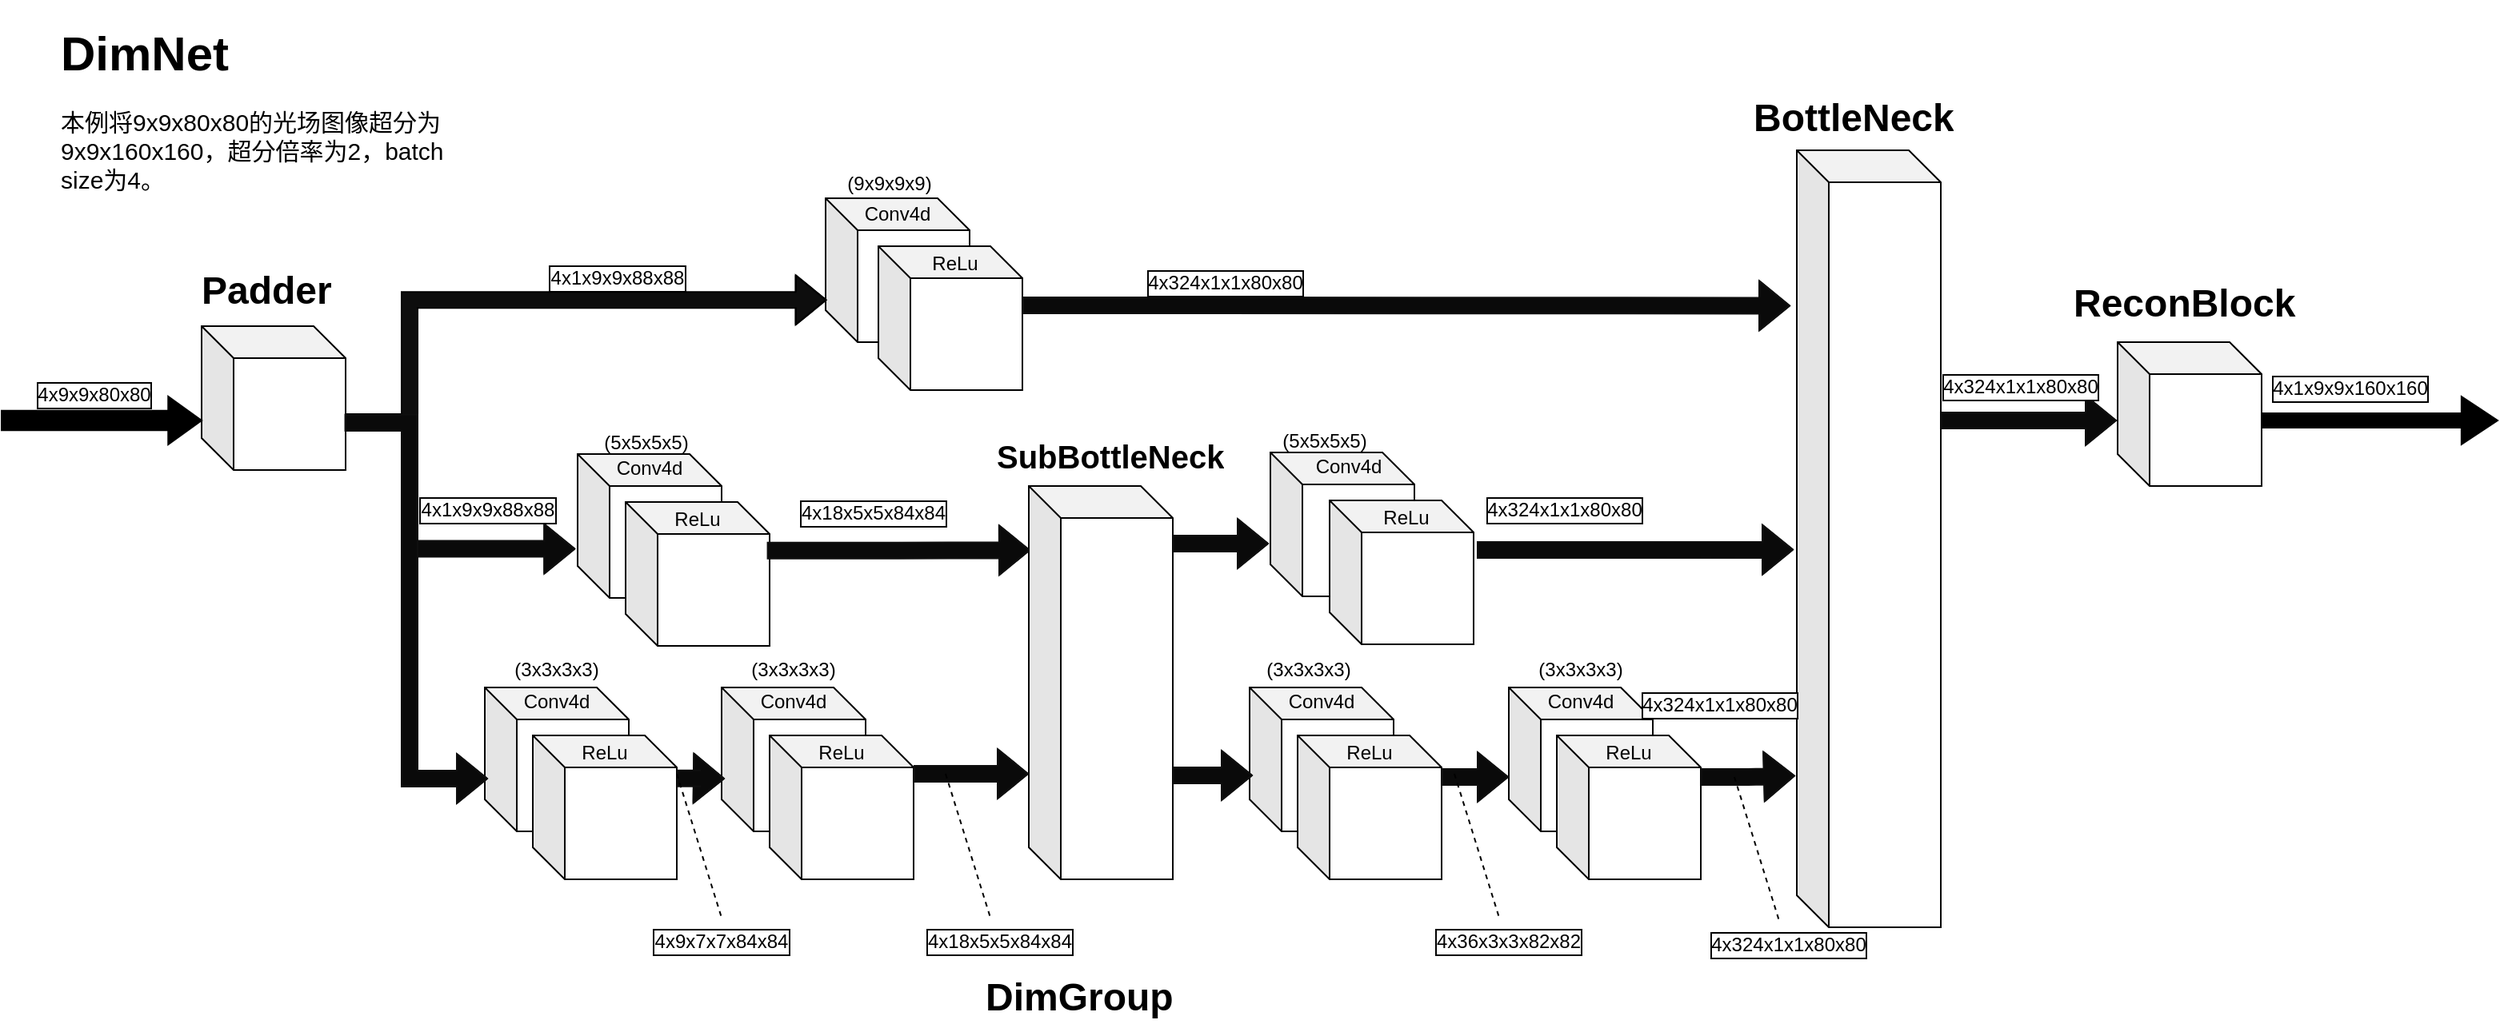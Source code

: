 <mxfile version="15.5.4" type="embed"><diagram name="Page-1" id="74b105a0-9070-1c63-61bc-23e55f88626e"><mxGraphModel dx="1195" dy="734" grid="1" gridSize="10" guides="1" tooltips="1" connect="1" arrows="1" fold="1" page="1" pageScale="1.5" pageWidth="1169" pageHeight="826" background="none" math="0" shadow="0"><root><mxCell id="0" style=";html=1;"/><mxCell id="1" style=";html=1;" parent="0"/><mxCell id="xgUjwFEwwZGImHJtpXot-18" value="&lt;h1&gt;&lt;font style=&quot;font-size: 30px&quot;&gt;DimNet&lt;/font&gt;&lt;/h1&gt;&lt;p&gt;&lt;font style=&quot;font-size: 15px&quot;&gt;本例将9x9x80x80的光场图像超分为9x9x160x160，超分倍率为2，batch size为4。&lt;/font&gt;&lt;/p&gt;" style="text;html=1;strokeColor=none;fillColor=none;spacing=5;spacingTop=-20;whiteSpace=wrap;overflow=hidden;rounded=0;labelBackgroundColor=none;labelBorderColor=none;fontColor=default;" parent="1" vertex="1"><mxGeometry x="122" y="330" width="250" height="140" as="geometry"/></mxCell><mxCell id="xgUjwFEwwZGImHJtpXot-33" value="" style="shape=cube;whiteSpace=wrap;html=1;boundedLbl=1;backgroundOutline=1;darkOpacity=0.05;darkOpacity2=0.1;size=20;" parent="1" vertex="1"><mxGeometry x="215" y="524" width="90" height="90" as="geometry"/></mxCell><mxCell id="xgUjwFEwwZGImHJtpXot-36" value="" style="shape=cube;whiteSpace=wrap;html=1;boundedLbl=1;backgroundOutline=1;darkOpacity=0.05;darkOpacity2=0.1;size=20;" parent="1" vertex="1"><mxGeometry x="605" y="444" width="90" height="90" as="geometry"/></mxCell><mxCell id="xgUjwFEwwZGImHJtpXot-37" value="" style="shape=cube;whiteSpace=wrap;html=1;boundedLbl=1;backgroundOutline=1;darkOpacity=0.05;darkOpacity2=0.1;size=20;" parent="1" vertex="1"><mxGeometry x="638" y="474" width="90" height="90" as="geometry"/></mxCell><mxCell id="xgUjwFEwwZGImHJtpXot-38" value="" style="shape=cube;whiteSpace=wrap;html=1;boundedLbl=1;backgroundOutline=1;darkOpacity=0.05;darkOpacity2=0.1;size=20;" parent="1" vertex="1"><mxGeometry x="450" y="604" width="90" height="90" as="geometry"/></mxCell><mxCell id="xgUjwFEwwZGImHJtpXot-39" value="" style="shape=cube;whiteSpace=wrap;html=1;boundedLbl=1;backgroundOutline=1;darkOpacity=0.05;darkOpacity2=0.1;size=20;" parent="1" vertex="1"><mxGeometry x="480" y="634" width="90" height="90" as="geometry"/></mxCell><mxCell id="xgUjwFEwwZGImHJtpXot-40" value="" style="shape=cube;whiteSpace=wrap;html=1;boundedLbl=1;backgroundOutline=1;darkOpacity=0.05;darkOpacity2=0.1;size=20;" parent="1" vertex="1"><mxGeometry x="883" y="603" width="90" height="90" as="geometry"/></mxCell><mxCell id="xgUjwFEwwZGImHJtpXot-41" value="" style="shape=cube;whiteSpace=wrap;html=1;boundedLbl=1;backgroundOutline=1;darkOpacity=0.05;darkOpacity2=0.1;size=20;" parent="1" vertex="1"><mxGeometry x="920" y="633" width="90" height="90" as="geometry"/></mxCell><mxCell id="xgUjwFEwwZGImHJtpXot-42" value="" style="shape=cube;whiteSpace=wrap;html=1;boundedLbl=1;backgroundOutline=1;darkOpacity=0.05;darkOpacity2=0.1;size=20;" parent="1" vertex="1"><mxGeometry x="1212" y="414" width="90" height="486" as="geometry"/></mxCell><mxCell id="xgUjwFEwwZGImHJtpXot-43" value="" style="shape=cube;whiteSpace=wrap;html=1;boundedLbl=1;backgroundOutline=1;darkOpacity=0.05;darkOpacity2=0.1;size=20;" parent="1" vertex="1"><mxGeometry x="1412.5" y="534" width="90" height="90" as="geometry"/></mxCell><mxCell id="xgUjwFEwwZGImHJtpXot-47" value="" style="edgeStyle=elbowEdgeStyle;elbow=horizontal;endArrow=classic;html=1;rounded=0;shadow=0;shape=flexArrow;strokeColor=#000000;fillColor=#0D0D0D;entryX=0.009;entryY=0.707;entryDx=0;entryDy=0;entryPerimeter=0;" parent="1" target="xgUjwFEwwZGImHJtpXot-36" edge="1"><mxGeometry width="50" height="50" relative="1" as="geometry"><mxPoint x="305" y="584" as="sourcePoint"/><mxPoint x="600" y="503" as="targetPoint"/><Array as="points"><mxPoint x="345" y="544"/></Array></mxGeometry></mxCell><mxCell id="xgUjwFEwwZGImHJtpXot-49" value="" style="edgeStyle=elbowEdgeStyle;elbow=horizontal;endArrow=classic;html=1;rounded=0;shadow=0;exitX=0.993;exitY=0.682;exitDx=0;exitDy=0;exitPerimeter=0;entryX=-0.015;entryY=0.659;entryDx=0;entryDy=0;entryPerimeter=0;shape=flexArrow;strokeColor=#0F0F0F;fillColor=#0A0A0A;" parent="1" target="xgUjwFEwwZGImHJtpXot-38" edge="1"><mxGeometry width="50" height="50" relative="1" as="geometry"><mxPoint x="304.37" y="584.38" as="sourcePoint"/><mxPoint x="385" y="651.96" as="targetPoint"/><Array as="points"><mxPoint x="345" y="614"/></Array></mxGeometry></mxCell><mxCell id="xgUjwFEwwZGImHJtpXot-68" value="" style="edgeStyle=elbowEdgeStyle;elbow=horizontal;endArrow=classic;html=1;rounded=0;shadow=0;strokeColor=#0F0F0F;fillColor=#0A0A0A;shape=flexArrow;entryX=-0.044;entryY=0.2;entryDx=0;entryDy=0;entryPerimeter=0;" parent="1" target="xgUjwFEwwZGImHJtpXot-42" edge="1"><mxGeometry width="50" height="50" relative="1" as="geometry"><mxPoint x="728" y="511" as="sourcePoint"/><mxPoint x="992" y="511" as="targetPoint"/><Array as="points"><mxPoint x="790" y="504"/><mxPoint x="740" y="534"/><mxPoint x="800" y="534"/></Array></mxGeometry></mxCell><mxCell id="xgUjwFEwwZGImHJtpXot-69" value="" style="edgeStyle=elbowEdgeStyle;elbow=horizontal;endArrow=classic;html=1;rounded=0;shadow=0;strokeColor=#0F0F0F;fillColor=#0A0A0A;shape=flexArrow;exitX=0.981;exitY=0.337;exitDx=0;exitDy=0;exitPerimeter=0;entryX=0.011;entryY=0.163;entryDx=0;entryDy=0;entryPerimeter=0;" parent="1" source="xgUjwFEwwZGImHJtpXot-39" target="vCRjL0DatX_ZH1RsZxBJ-36" edge="1"><mxGeometry width="50" height="50" relative="1" as="geometry"><mxPoint x="600" y="664" as="sourcePoint"/><mxPoint x="712" y="664" as="targetPoint"/></mxGeometry></mxCell><mxCell id="xgUjwFEwwZGImHJtpXot-71" value="" style="edgeStyle=elbowEdgeStyle;elbow=horizontal;endArrow=classic;html=1;rounded=0;shadow=0;strokeColor=#0F0F0F;fillColor=#0A0A0A;shape=flexArrow;" parent="1" edge="1"><mxGeometry width="50" height="50" relative="1" as="geometry"><mxPoint x="1302" y="583" as="sourcePoint"/><mxPoint x="1412" y="583" as="targetPoint"/></mxGeometry></mxCell><mxCell id="xgUjwFEwwZGImHJtpXot-73" value="" style="shape=singleArrow;whiteSpace=wrap;html=1;fillColor=#000000;arrowWidth=0.411;arrowSize=0.167;" parent="1" vertex="1"><mxGeometry x="90" y="568" width="125" height="30" as="geometry"/></mxCell><mxCell id="xgUjwFEwwZGImHJtpXot-74" value="" style="shape=singleArrow;whiteSpace=wrap;html=1;fillColor=#000000;arrowWidth=0.3;arrowSize=0.153;" parent="1" vertex="1"><mxGeometry x="1502.5" y="568" width="147.5" height="30" as="geometry"/></mxCell><mxCell id="xgUjwFEwwZGImHJtpXot-100" value="ReLu" style="text;html=1;strokeColor=none;fillColor=none;align=center;verticalAlign=middle;whiteSpace=wrap;rounded=0;shadow=0;" parent="1" vertex="1"><mxGeometry x="656" y="470" width="60" height="30" as="geometry"/></mxCell><mxCell id="xgUjwFEwwZGImHJtpXot-101" value="ReLu" style="text;html=1;strokeColor=none;fillColor=none;align=center;verticalAlign=middle;whiteSpace=wrap;rounded=0;shadow=0;" parent="1" vertex="1"><mxGeometry x="495" y="630" width="60" height="30" as="geometry"/></mxCell><mxCell id="xgUjwFEwwZGImHJtpXot-102" value="ReLu" style="text;html=1;strokeColor=none;fillColor=none;align=center;verticalAlign=middle;whiteSpace=wrap;rounded=0;shadow=0;" parent="1" vertex="1"><mxGeometry x="938" y="629" width="60" height="30" as="geometry"/></mxCell><mxCell id="xgUjwFEwwZGImHJtpXot-103" value="Conv4d" style="text;html=1;strokeColor=none;fillColor=none;align=center;verticalAlign=middle;whiteSpace=wrap;rounded=0;shadow=0;" parent="1" vertex="1"><mxGeometry x="465" y="598" width="60" height="30" as="geometry"/></mxCell><mxCell id="xgUjwFEwwZGImHJtpXot-104" value="Conv4d" style="text;html=1;strokeColor=none;fillColor=none;align=center;verticalAlign=middle;whiteSpace=wrap;rounded=0;shadow=0;" parent="1" vertex="1"><mxGeometry x="620" y="439" width="60" height="30" as="geometry"/></mxCell><mxCell id="xgUjwFEwwZGImHJtpXot-105" value="Conv4d" style="text;html=1;strokeColor=none;fillColor=none;align=center;verticalAlign=middle;whiteSpace=wrap;rounded=0;shadow=0;" parent="1" vertex="1"><mxGeometry x="902" y="597" width="60" height="30" as="geometry"/></mxCell><mxCell id="xgUjwFEwwZGImHJtpXot-108" value="&lt;h1&gt;Padder&lt;/h1&gt;" style="text;html=1;strokeColor=none;fillColor=none;spacing=5;spacingTop=-20;whiteSpace=wrap;overflow=hidden;rounded=0;shadow=0;" parent="1" vertex="1"><mxGeometry x="210" y="482" width="110" height="44" as="geometry"/></mxCell><mxCell id="xgUjwFEwwZGImHJtpXot-109" value="&lt;h1&gt;BottleNeck&lt;/h1&gt;" style="text;html=1;strokeColor=none;fillColor=none;spacing=5;spacingTop=-20;whiteSpace=wrap;overflow=hidden;rounded=0;shadow=0;" parent="1" vertex="1"><mxGeometry x="1179.5" y="374" width="155" height="44" as="geometry"/></mxCell><mxCell id="xgUjwFEwwZGImHJtpXot-110" value="&lt;h1&gt;ReconBlock&lt;/h1&gt;" style="text;html=1;strokeColor=none;fillColor=none;spacing=5;spacingTop=-20;whiteSpace=wrap;overflow=hidden;rounded=0;shadow=0;" parent="1" vertex="1"><mxGeometry x="1380" y="490" width="155" height="44" as="geometry"/></mxCell><mxCell id="xgUjwFEwwZGImHJtpXot-115" value="&lt;h1&gt;DimGroup&lt;/h1&gt;" style="text;html=1;strokeColor=none;fillColor=none;spacing=5;spacingTop=-20;whiteSpace=wrap;overflow=hidden;rounded=0;shadow=0;" parent="1" vertex="1"><mxGeometry x="699.5" y="924" width="155" height="38" as="geometry"/></mxCell><mxCell id="xgUjwFEwwZGImHJtpXot-117" value="4x9x9x80x80" style="text;html=1;strokeColor=none;fillColor=none;align=center;verticalAlign=middle;whiteSpace=wrap;rounded=0;shadow=0;dashed=1;labelBackgroundColor=default;labelBorderColor=default;fontColor=#000000;" parent="1" vertex="1"><mxGeometry x="103" y="552" width="90" height="30" as="geometry"/></mxCell><mxCell id="xgUjwFEwwZGImHJtpXot-118" value="4x1x9x9x88x88" style="text;html=1;strokeColor=none;fillColor=none;align=center;verticalAlign=middle;whiteSpace=wrap;rounded=0;shadow=0;dashed=1;labelBackgroundColor=default;labelBorderColor=default;fontColor=#000000;" parent="1" vertex="1"><mxGeometry x="430" y="479" width="90" height="30" as="geometry"/></mxCell><mxCell id="xgUjwFEwwZGImHJtpXot-119" value="4x324x1x1x80x80" style="text;html=1;strokeColor=none;fillColor=none;align=center;verticalAlign=middle;whiteSpace=wrap;rounded=0;shadow=0;dashed=1;labelBackgroundColor=default;labelBorderColor=default;fontColor=#000000;" parent="1" vertex="1"><mxGeometry x="810" y="482" width="90" height="30" as="geometry"/></mxCell><mxCell id="xgUjwFEwwZGImHJtpXot-120" value="4x1x9x9x88x88" style="text;html=1;strokeColor=none;fillColor=none;align=center;verticalAlign=middle;whiteSpace=wrap;rounded=0;shadow=0;dashed=1;labelBackgroundColor=default;labelBorderColor=default;fontColor=#000000;rotation=0;" parent="1" vertex="1"><mxGeometry x="349" y="624" width="90" height="30" as="geometry"/></mxCell><mxCell id="xgUjwFEwwZGImHJtpXot-121" value="" style="edgeStyle=elbowEdgeStyle;elbow=horizontal;endArrow=classic;html=1;rounded=0;shadow=0;strokeColor=#0F0F0F;fillColor=#0A0A0A;shape=flexArrow;entryX=-0.022;entryY=0.514;entryDx=0;entryDy=0;entryPerimeter=0;" parent="1" target="xgUjwFEwwZGImHJtpXot-42" edge="1"><mxGeometry width="50" height="50" relative="1" as="geometry"><mxPoint x="1012" y="664" as="sourcePoint"/><mxPoint x="991" y="664" as="targetPoint"/><Array as="points"/></mxGeometry></mxCell><mxCell id="xgUjwFEwwZGImHJtpXot-122" value="4x18x5x5x84x84" style="text;html=1;strokeColor=none;fillColor=none;align=center;verticalAlign=middle;whiteSpace=wrap;rounded=0;shadow=0;dashed=1;labelBackgroundColor=default;labelBorderColor=default;fontColor=#000000;" parent="1" vertex="1"><mxGeometry x="590" y="626" width="90" height="30" as="geometry"/></mxCell><mxCell id="xgUjwFEwwZGImHJtpXot-123" value="4x324x1x1x80x80" style="text;html=1;strokeColor=none;fillColor=none;align=center;verticalAlign=middle;whiteSpace=wrap;rounded=0;shadow=0;dashed=1;labelBackgroundColor=default;labelBorderColor=default;fontColor=#000000;" parent="1" vertex="1"><mxGeometry x="1022" y="624" width="90" height="30" as="geometry"/></mxCell><mxCell id="xgUjwFEwwZGImHJtpXot-124" value="4x324x1x1x80x80" style="text;html=1;strokeColor=none;fillColor=none;align=center;verticalAlign=middle;whiteSpace=wrap;rounded=0;shadow=0;dashed=1;labelBackgroundColor=default;labelBorderColor=default;fontColor=#000000;" parent="1" vertex="1"><mxGeometry x="1307" y="547" width="90" height="30" as="geometry"/></mxCell><mxCell id="xgUjwFEwwZGImHJtpXot-125" value="4x1x9x9x160x160" style="text;html=1;strokeColor=none;fillColor=none;align=center;verticalAlign=middle;whiteSpace=wrap;rounded=0;shadow=0;dashed=1;labelBackgroundColor=default;labelBorderColor=default;fontColor=#000000;" parent="1" vertex="1"><mxGeometry x="1512.5" y="548" width="90" height="30" as="geometry"/></mxCell><mxCell id="xgUjwFEwwZGImHJtpXot-126" value="(5x5x5x5)" style="text;html=1;strokeColor=none;fillColor=none;align=center;verticalAlign=middle;whiteSpace=wrap;rounded=0;shadow=0;dashed=1;labelBackgroundColor=none;labelBorderColor=none;fontColor=#000000;" parent="1" vertex="1"><mxGeometry x="447.5" y="582" width="90" height="30" as="geometry"/></mxCell><mxCell id="xgUjwFEwwZGImHJtpXot-127" value="(5x5x5x5)" style="text;html=1;strokeColor=none;fillColor=none;align=center;verticalAlign=middle;whiteSpace=wrap;rounded=0;shadow=0;dashed=1;labelBackgroundColor=none;labelBorderColor=none;fontColor=#000000;" parent="1" vertex="1"><mxGeometry x="872" y="581" width="90" height="30" as="geometry"/></mxCell><mxCell id="xgUjwFEwwZGImHJtpXot-128" value="(9x9x9x9)" style="text;html=1;strokeColor=none;fillColor=none;align=center;verticalAlign=middle;whiteSpace=wrap;rounded=0;shadow=0;dashed=1;labelBackgroundColor=none;labelBorderColor=none;fontColor=#000000;" parent="1" vertex="1"><mxGeometry x="600" y="420" width="90" height="30" as="geometry"/></mxCell><mxCell id="vCRjL0DatX_ZH1RsZxBJ-1" value="" style="shape=cube;whiteSpace=wrap;html=1;boundedLbl=1;backgroundOutline=1;darkOpacity=0.05;darkOpacity2=0.1;size=20;" parent="1" vertex="1"><mxGeometry x="392" y="750" width="90" height="90" as="geometry"/></mxCell><mxCell id="vCRjL0DatX_ZH1RsZxBJ-2" value="" style="shape=cube;whiteSpace=wrap;html=1;boundedLbl=1;backgroundOutline=1;darkOpacity=0.05;darkOpacity2=0.1;size=20;" parent="1" vertex="1"><mxGeometry x="422" y="780" width="90" height="90" as="geometry"/></mxCell><mxCell id="vCRjL0DatX_ZH1RsZxBJ-3" value="ReLu" style="text;html=1;strokeColor=none;fillColor=none;align=center;verticalAlign=middle;whiteSpace=wrap;rounded=0;shadow=0;" parent="1" vertex="1"><mxGeometry x="437" y="776" width="60" height="30" as="geometry"/></mxCell><mxCell id="vCRjL0DatX_ZH1RsZxBJ-4" value="Conv4d" style="text;html=1;strokeColor=none;fillColor=none;align=center;verticalAlign=middle;whiteSpace=wrap;rounded=0;shadow=0;" parent="1" vertex="1"><mxGeometry x="407" y="744" width="60" height="30" as="geometry"/></mxCell><mxCell id="vCRjL0DatX_ZH1RsZxBJ-5" value="(3x3x3x3)" style="text;html=1;strokeColor=none;fillColor=none;align=center;verticalAlign=middle;whiteSpace=wrap;rounded=0;shadow=0;dashed=1;labelBackgroundColor=none;labelBorderColor=none;fontColor=#000000;" parent="1" vertex="1"><mxGeometry x="392" y="724" width="90" height="30" as="geometry"/></mxCell><mxCell id="vCRjL0DatX_ZH1RsZxBJ-11" value="" style="shape=cube;whiteSpace=wrap;html=1;boundedLbl=1;backgroundOutline=1;darkOpacity=0.05;darkOpacity2=0.1;size=20;" parent="1" vertex="1"><mxGeometry x="540" y="750" width="90" height="90" as="geometry"/></mxCell><mxCell id="vCRjL0DatX_ZH1RsZxBJ-12" value="" style="shape=cube;whiteSpace=wrap;html=1;boundedLbl=1;backgroundOutline=1;darkOpacity=0.05;darkOpacity2=0.1;size=20;" parent="1" vertex="1"><mxGeometry x="570" y="780" width="90" height="90" as="geometry"/></mxCell><mxCell id="vCRjL0DatX_ZH1RsZxBJ-13" value="ReLu" style="text;html=1;strokeColor=none;fillColor=none;align=center;verticalAlign=middle;whiteSpace=wrap;rounded=0;shadow=0;" parent="1" vertex="1"><mxGeometry x="585" y="776" width="60" height="30" as="geometry"/></mxCell><mxCell id="vCRjL0DatX_ZH1RsZxBJ-14" value="Conv4d" style="text;html=1;strokeColor=none;fillColor=none;align=center;verticalAlign=middle;whiteSpace=wrap;rounded=0;shadow=0;" parent="1" vertex="1"><mxGeometry x="555" y="744" width="60" height="30" as="geometry"/></mxCell><mxCell id="vCRjL0DatX_ZH1RsZxBJ-15" value="(3x3x3x3)" style="text;html=1;strokeColor=none;fillColor=none;align=center;verticalAlign=middle;whiteSpace=wrap;rounded=0;shadow=0;dashed=1;labelBackgroundColor=none;labelBorderColor=none;fontColor=#000000;" parent="1" vertex="1"><mxGeometry x="540" y="724" width="90" height="30" as="geometry"/></mxCell><mxCell id="vCRjL0DatX_ZH1RsZxBJ-16" value="" style="shape=cube;whiteSpace=wrap;html=1;boundedLbl=1;backgroundOutline=1;darkOpacity=0.05;darkOpacity2=0.1;size=20;" parent="1" vertex="1"><mxGeometry x="870" y="750" width="90" height="90" as="geometry"/></mxCell><mxCell id="vCRjL0DatX_ZH1RsZxBJ-17" value="" style="shape=cube;whiteSpace=wrap;html=1;boundedLbl=1;backgroundOutline=1;darkOpacity=0.05;darkOpacity2=0.1;size=20;" parent="1" vertex="1"><mxGeometry x="900" y="780" width="90" height="90" as="geometry"/></mxCell><mxCell id="vCRjL0DatX_ZH1RsZxBJ-18" value="ReLu" style="text;html=1;strokeColor=none;fillColor=none;align=center;verticalAlign=middle;whiteSpace=wrap;rounded=0;shadow=0;" parent="1" vertex="1"><mxGeometry x="915" y="776" width="60" height="30" as="geometry"/></mxCell><mxCell id="vCRjL0DatX_ZH1RsZxBJ-19" value="Conv4d" style="text;html=1;strokeColor=none;fillColor=none;align=center;verticalAlign=middle;whiteSpace=wrap;rounded=0;shadow=0;" parent="1" vertex="1"><mxGeometry x="885" y="744" width="60" height="30" as="geometry"/></mxCell><mxCell id="vCRjL0DatX_ZH1RsZxBJ-20" value="(3x3x3x3)" style="text;html=1;strokeColor=none;fillColor=none;align=center;verticalAlign=middle;whiteSpace=wrap;rounded=0;shadow=0;dashed=1;labelBackgroundColor=none;labelBorderColor=none;fontColor=#000000;" parent="1" vertex="1"><mxGeometry x="1032" y="724" width="90" height="30" as="geometry"/></mxCell><mxCell id="vCRjL0DatX_ZH1RsZxBJ-21" value="" style="shape=cube;whiteSpace=wrap;html=1;boundedLbl=1;backgroundOutline=1;darkOpacity=0.05;darkOpacity2=0.1;size=20;" parent="1" vertex="1"><mxGeometry x="1032" y="750" width="90" height="90" as="geometry"/></mxCell><mxCell id="vCRjL0DatX_ZH1RsZxBJ-22" value="" style="shape=cube;whiteSpace=wrap;html=1;boundedLbl=1;backgroundOutline=1;darkOpacity=0.05;darkOpacity2=0.1;size=20;" parent="1" vertex="1"><mxGeometry x="1062" y="780" width="90" height="90" as="geometry"/></mxCell><mxCell id="vCRjL0DatX_ZH1RsZxBJ-23" value="ReLu" style="text;html=1;strokeColor=none;fillColor=none;align=center;verticalAlign=middle;whiteSpace=wrap;rounded=0;shadow=0;" parent="1" vertex="1"><mxGeometry x="1077" y="776" width="60" height="30" as="geometry"/></mxCell><mxCell id="vCRjL0DatX_ZH1RsZxBJ-24" value="Conv4d" style="text;html=1;strokeColor=none;fillColor=none;align=center;verticalAlign=middle;whiteSpace=wrap;rounded=0;shadow=0;" parent="1" vertex="1"><mxGeometry x="1047" y="744" width="60" height="30" as="geometry"/></mxCell><mxCell id="vCRjL0DatX_ZH1RsZxBJ-25" value="(3x3x3x3)" style="text;html=1;strokeColor=none;fillColor=none;align=center;verticalAlign=middle;whiteSpace=wrap;rounded=0;shadow=0;dashed=1;labelBackgroundColor=none;labelBorderColor=none;fontColor=#000000;" parent="1" vertex="1"><mxGeometry x="862" y="724" width="90" height="30" as="geometry"/></mxCell><mxCell id="vCRjL0DatX_ZH1RsZxBJ-26" value="" style="edgeStyle=elbowEdgeStyle;elbow=horizontal;endArrow=classic;html=1;rounded=0;shadow=0;exitX=0.993;exitY=0.682;exitDx=0;exitDy=0;exitPerimeter=0;shape=flexArrow;strokeColor=#0F0F0F;fillColor=#0A0A0A;" parent="1" edge="1"><mxGeometry width="50" height="50" relative="1" as="geometry"><mxPoint x="304.37" y="584.38" as="sourcePoint"/><mxPoint x="394" y="807" as="targetPoint"/><Array as="points"><mxPoint x="345" y="614"/></Array></mxGeometry></mxCell><mxCell id="vCRjL0DatX_ZH1RsZxBJ-27" value="" style="edgeStyle=elbowEdgeStyle;elbow=horizontal;endArrow=classic;html=1;rounded=0;shadow=0;strokeColor=#0F0F0F;fillColor=#0A0A0A;shape=flexArrow;exitX=0.981;exitY=0.337;exitDx=0;exitDy=0;exitPerimeter=0;" parent="1" edge="1"><mxGeometry width="50" height="50" relative="1" as="geometry"><mxPoint x="512" y="806.83" as="sourcePoint"/><mxPoint x="542" y="807" as="targetPoint"/></mxGeometry></mxCell><mxCell id="vCRjL0DatX_ZH1RsZxBJ-29" value="" style="edgeStyle=elbowEdgeStyle;elbow=horizontal;endArrow=classic;html=1;rounded=0;shadow=0;strokeColor=#0F0F0F;fillColor=#0A0A0A;shape=flexArrow;" parent="1" edge="1"><mxGeometry width="50" height="50" relative="1" as="geometry"><mxPoint x="660" y="804" as="sourcePoint"/><mxPoint x="732" y="804" as="targetPoint"/></mxGeometry></mxCell><mxCell id="vCRjL0DatX_ZH1RsZxBJ-30" value="" style="edgeStyle=elbowEdgeStyle;elbow=horizontal;endArrow=classic;html=1;rounded=0;shadow=0;strokeColor=#0F0F0F;fillColor=#0A0A0A;shape=flexArrow;" parent="1" edge="1"><mxGeometry width="50" height="50" relative="1" as="geometry"><mxPoint x="990" y="806" as="sourcePoint"/><mxPoint x="1032" y="806" as="targetPoint"/></mxGeometry></mxCell><mxCell id="vCRjL0DatX_ZH1RsZxBJ-31" value="" style="edgeStyle=elbowEdgeStyle;elbow=horizontal;endArrow=classic;html=1;rounded=0;shadow=0;strokeColor=#0F0F0F;fillColor=#0A0A0A;shape=flexArrow;entryX=-0.011;entryY=0.805;entryDx=0;entryDy=0;entryPerimeter=0;" parent="1" target="xgUjwFEwwZGImHJtpXot-42" edge="1"><mxGeometry width="50" height="50" relative="1" as="geometry"><mxPoint x="1152" y="806" as="sourcePoint"/><mxPoint x="1194" y="806" as="targetPoint"/></mxGeometry></mxCell><mxCell id="vCRjL0DatX_ZH1RsZxBJ-36" value="" style="shape=cube;whiteSpace=wrap;html=1;boundedLbl=1;backgroundOutline=1;darkOpacity=0.05;darkOpacity2=0.1;size=20;" parent="1" vertex="1"><mxGeometry x="732" y="624" width="90" height="246" as="geometry"/></mxCell><mxCell id="vCRjL0DatX_ZH1RsZxBJ-40" value="" style="edgeStyle=elbowEdgeStyle;elbow=horizontal;endArrow=classic;html=1;rounded=0;shadow=0;strokeColor=#0F0F0F;fillColor=#0A0A0A;shape=flexArrow;" parent="1" edge="1"><mxGeometry width="50" height="50" relative="1" as="geometry"><mxPoint x="822" y="660" as="sourcePoint"/><mxPoint x="882" y="660" as="targetPoint"/></mxGeometry></mxCell><mxCell id="vCRjL0DatX_ZH1RsZxBJ-41" value="" style="edgeStyle=elbowEdgeStyle;elbow=horizontal;endArrow=classic;html=1;rounded=0;shadow=0;strokeColor=#0F0F0F;fillColor=#0A0A0A;shape=flexArrow;" parent="1" edge="1"><mxGeometry width="50" height="50" relative="1" as="geometry"><mxPoint x="822" y="805" as="sourcePoint"/><mxPoint x="872" y="805" as="targetPoint"/></mxGeometry></mxCell><mxCell id="vCRjL0DatX_ZH1RsZxBJ-42" value="&lt;h1 style=&quot;font-size: 20px&quot;&gt;SubBottleNeck&lt;/h1&gt;" style="text;html=1;strokeColor=none;fillColor=none;spacing=5;spacingTop=-20;whiteSpace=wrap;overflow=hidden;rounded=0;shadow=0;fontSize=20;" parent="1" vertex="1"><mxGeometry x="707" y="591" width="155" height="44" as="geometry"/></mxCell><mxCell id="vCRjL0DatX_ZH1RsZxBJ-45" value="4x324x1x1x80x80" style="text;html=1;strokeColor=none;fillColor=none;align=center;verticalAlign=middle;whiteSpace=wrap;rounded=0;shadow=0;dashed=1;labelBackgroundColor=default;labelBorderColor=default;fontColor=#000000;" parent="1" vertex="1"><mxGeometry x="1119" y="746" width="90" height="30" as="geometry"/></mxCell><mxCell id="vCRjL0DatX_ZH1RsZxBJ-46" value="4x9x7x7x84x84" style="text;html=1;strokeColor=none;fillColor=none;align=center;verticalAlign=middle;whiteSpace=wrap;rounded=0;shadow=0;dashed=1;labelBackgroundColor=default;labelBorderColor=default;fontColor=#000000;" parent="1" vertex="1"><mxGeometry x="495" y="894" width="90" height="30" as="geometry"/></mxCell><mxCell id="vCRjL0DatX_ZH1RsZxBJ-48" value="" style="endArrow=none;html=1;fillColor=#000000;fontSize=20;entryX=0.5;entryY=0;entryDx=0;entryDy=0;dashed=1;endFill=0;" parent="1" target="vCRjL0DatX_ZH1RsZxBJ-46" edge="1"><mxGeometry width="50" height="50" relative="1" as="geometry"><mxPoint x="512" y="804" as="sourcePoint"/><mxPoint x="382" y="884" as="targetPoint"/></mxGeometry></mxCell><mxCell id="vCRjL0DatX_ZH1RsZxBJ-49" style="edgeStyle=none;rounded=0;orthogonalLoop=1;jettySize=auto;html=1;exitX=0.75;exitY=1;exitDx=0;exitDy=0;dashed=1;endArrow=none;endFill=0;fillColor=#000000;fontSize=20;" parent="1" source="vCRjL0DatX_ZH1RsZxBJ-46" target="vCRjL0DatX_ZH1RsZxBJ-46" edge="1"><mxGeometry relative="1" as="geometry"/></mxCell><mxCell id="vCRjL0DatX_ZH1RsZxBJ-50" value="" style="endArrow=none;html=1;fillColor=#000000;fontSize=20;entryX=0.5;entryY=0;entryDx=0;entryDy=0;dashed=1;endFill=0;" parent="1" edge="1"><mxGeometry width="50" height="50" relative="1" as="geometry"><mxPoint x="680" y="804" as="sourcePoint"/><mxPoint x="708" y="894" as="targetPoint"/></mxGeometry></mxCell><mxCell id="vCRjL0DatX_ZH1RsZxBJ-51" value="4x18x5x5x84x84" style="text;html=1;strokeColor=none;fillColor=none;align=center;verticalAlign=middle;whiteSpace=wrap;rounded=0;shadow=0;dashed=1;labelBackgroundColor=default;labelBorderColor=default;fontColor=#000000;" parent="1" vertex="1"><mxGeometry x="669" y="894" width="90" height="30" as="geometry"/></mxCell><mxCell id="vCRjL0DatX_ZH1RsZxBJ-54" value="4x36x3x3x82x82" style="text;html=1;strokeColor=none;fillColor=none;align=center;verticalAlign=middle;whiteSpace=wrap;rounded=0;shadow=0;dashed=1;labelBackgroundColor=default;labelBorderColor=default;fontColor=#000000;" parent="1" vertex="1"><mxGeometry x="987" y="894" width="90" height="30" as="geometry"/></mxCell><mxCell id="vCRjL0DatX_ZH1RsZxBJ-55" value="" style="endArrow=none;html=1;fillColor=#000000;fontSize=20;entryX=0.5;entryY=0;entryDx=0;entryDy=0;dashed=1;endFill=0;" parent="1" edge="1"><mxGeometry width="50" height="50" relative="1" as="geometry"><mxPoint x="998" y="804" as="sourcePoint"/><mxPoint x="1026" y="894" as="targetPoint"/></mxGeometry></mxCell><mxCell id="vCRjL0DatX_ZH1RsZxBJ-56" value="4x324x1x1x80x80" style="text;html=1;strokeColor=none;fillColor=none;align=center;verticalAlign=middle;whiteSpace=wrap;rounded=0;shadow=0;dashed=1;labelBackgroundColor=default;labelBorderColor=default;fontColor=#000000;" parent="1" vertex="1"><mxGeometry x="1162" y="896" width="90" height="30" as="geometry"/></mxCell><mxCell id="vCRjL0DatX_ZH1RsZxBJ-57" value="" style="endArrow=none;html=1;fillColor=#000000;fontSize=20;entryX=0.5;entryY=0;entryDx=0;entryDy=0;dashed=1;endFill=0;" parent="1" edge="1"><mxGeometry width="50" height="50" relative="1" as="geometry"><mxPoint x="1173" y="806" as="sourcePoint"/><mxPoint x="1201" y="896" as="targetPoint"/></mxGeometry></mxCell></root></mxGraphModel></diagram></mxfile>
